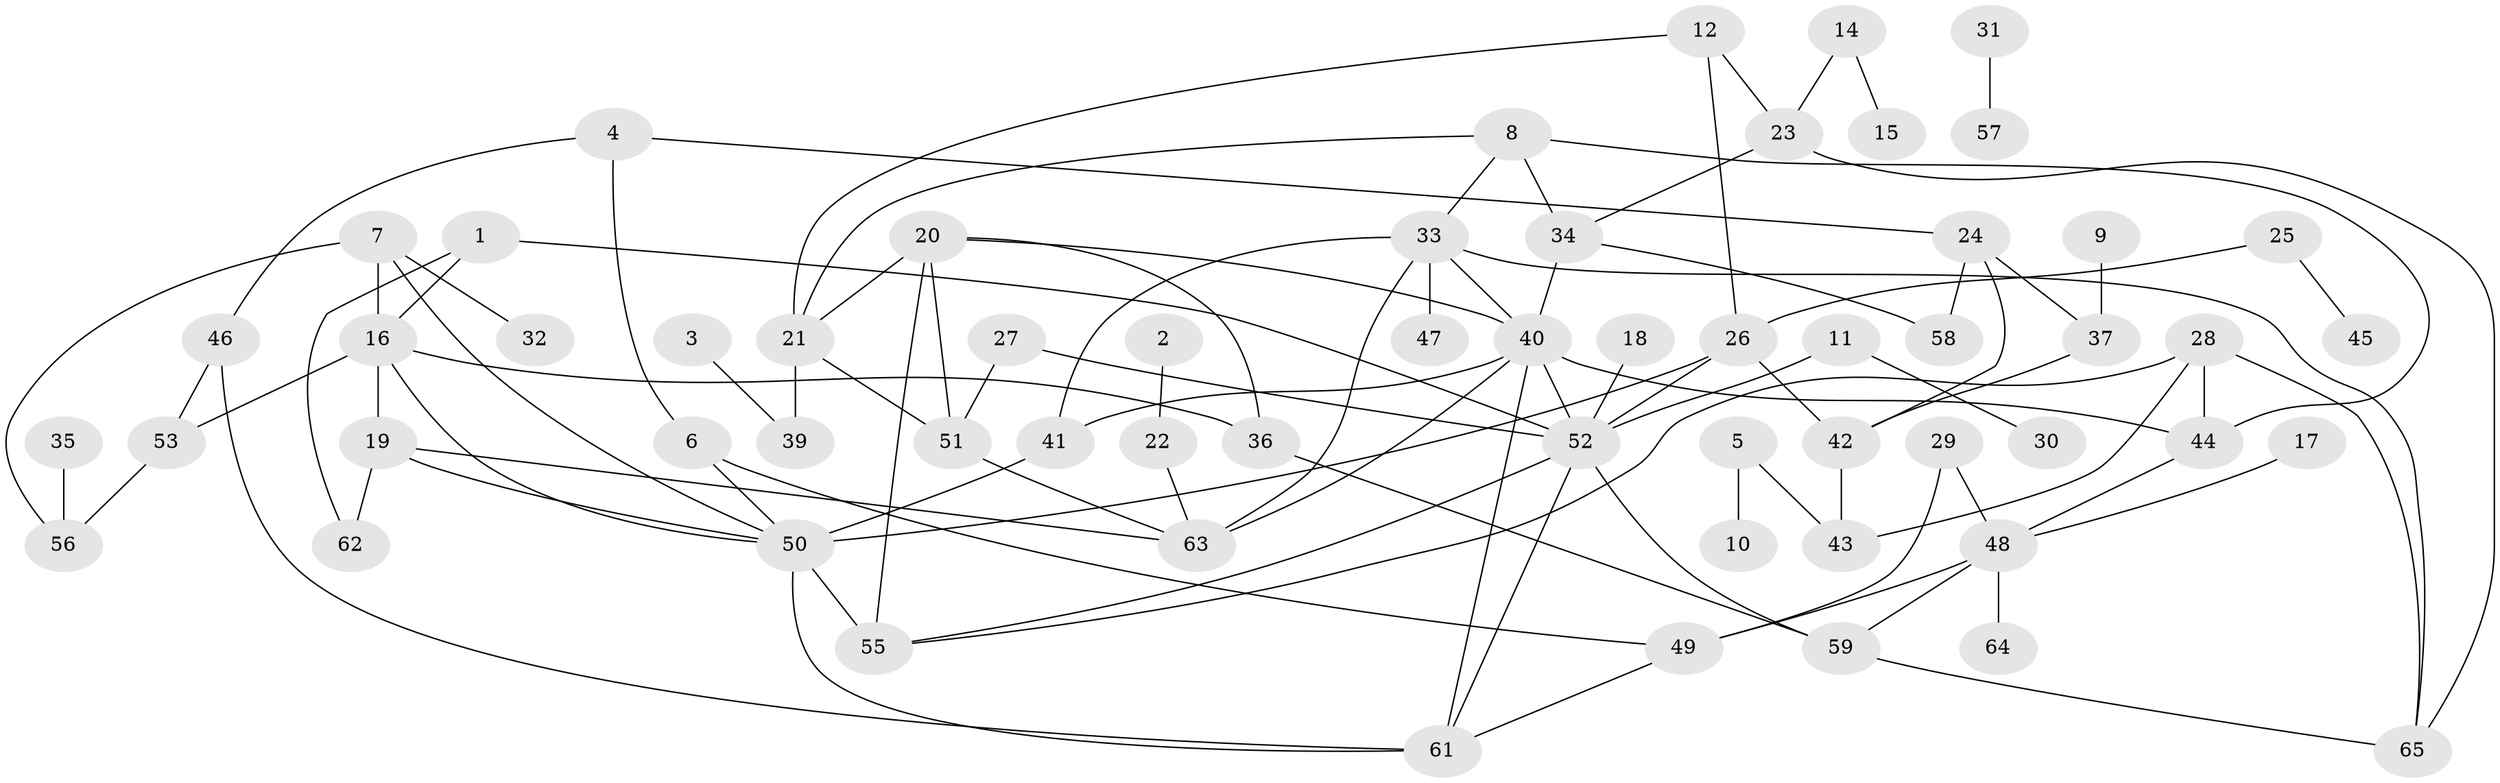 // original degree distribution, {3: 0.16304347826086957, 1: 0.2608695652173913, 2: 0.2391304347826087, 6: 0.043478260869565216, 5: 0.09782608695652174, 4: 0.14130434782608695, 7: 0.010869565217391304, 0: 0.03260869565217391, 9: 0.010869565217391304}
// Generated by graph-tools (version 1.1) at 2025/35/03/04/25 23:35:45]
// undirected, 61 vertices, 96 edges
graph export_dot {
  node [color=gray90,style=filled];
  1;
  2;
  3;
  4;
  5;
  6;
  7;
  8;
  9;
  10;
  11;
  12;
  14;
  15;
  16;
  17;
  18;
  19;
  20;
  21;
  22;
  23;
  24;
  25;
  26;
  27;
  28;
  29;
  30;
  31;
  32;
  33;
  34;
  35;
  36;
  37;
  39;
  40;
  41;
  42;
  43;
  44;
  45;
  46;
  47;
  48;
  49;
  50;
  51;
  52;
  53;
  55;
  56;
  57;
  58;
  59;
  61;
  62;
  63;
  64;
  65;
  1 -- 16 [weight=1.0];
  1 -- 52 [weight=1.0];
  1 -- 62 [weight=1.0];
  2 -- 22 [weight=1.0];
  3 -- 39 [weight=1.0];
  4 -- 6 [weight=1.0];
  4 -- 24 [weight=1.0];
  4 -- 46 [weight=1.0];
  5 -- 10 [weight=1.0];
  5 -- 43 [weight=1.0];
  6 -- 49 [weight=1.0];
  6 -- 50 [weight=1.0];
  7 -- 16 [weight=1.0];
  7 -- 32 [weight=1.0];
  7 -- 50 [weight=1.0];
  7 -- 56 [weight=1.0];
  8 -- 21 [weight=1.0];
  8 -- 33 [weight=1.0];
  8 -- 34 [weight=1.0];
  8 -- 44 [weight=1.0];
  9 -- 37 [weight=1.0];
  11 -- 30 [weight=1.0];
  11 -- 52 [weight=1.0];
  12 -- 21 [weight=1.0];
  12 -- 23 [weight=1.0];
  12 -- 26 [weight=1.0];
  14 -- 15 [weight=1.0];
  14 -- 23 [weight=1.0];
  16 -- 19 [weight=1.0];
  16 -- 36 [weight=1.0];
  16 -- 50 [weight=1.0];
  16 -- 53 [weight=1.0];
  17 -- 48 [weight=1.0];
  18 -- 52 [weight=1.0];
  19 -- 50 [weight=1.0];
  19 -- 62 [weight=1.0];
  19 -- 63 [weight=1.0];
  20 -- 21 [weight=1.0];
  20 -- 36 [weight=1.0];
  20 -- 40 [weight=1.0];
  20 -- 51 [weight=1.0];
  20 -- 55 [weight=1.0];
  21 -- 39 [weight=1.0];
  21 -- 51 [weight=1.0];
  22 -- 63 [weight=1.0];
  23 -- 34 [weight=1.0];
  23 -- 65 [weight=1.0];
  24 -- 37 [weight=1.0];
  24 -- 42 [weight=1.0];
  24 -- 58 [weight=1.0];
  25 -- 26 [weight=1.0];
  25 -- 45 [weight=1.0];
  26 -- 42 [weight=1.0];
  26 -- 50 [weight=1.0];
  26 -- 52 [weight=1.0];
  27 -- 51 [weight=1.0];
  27 -- 52 [weight=1.0];
  28 -- 43 [weight=1.0];
  28 -- 44 [weight=1.0];
  28 -- 55 [weight=1.0];
  28 -- 65 [weight=1.0];
  29 -- 48 [weight=1.0];
  29 -- 49 [weight=1.0];
  31 -- 57 [weight=1.0];
  33 -- 40 [weight=1.0];
  33 -- 41 [weight=1.0];
  33 -- 47 [weight=1.0];
  33 -- 63 [weight=2.0];
  33 -- 65 [weight=1.0];
  34 -- 40 [weight=1.0];
  34 -- 58 [weight=1.0];
  35 -- 56 [weight=1.0];
  36 -- 59 [weight=1.0];
  37 -- 42 [weight=1.0];
  40 -- 41 [weight=1.0];
  40 -- 44 [weight=1.0];
  40 -- 52 [weight=1.0];
  40 -- 61 [weight=1.0];
  40 -- 63 [weight=1.0];
  41 -- 50 [weight=1.0];
  42 -- 43 [weight=1.0];
  44 -- 48 [weight=1.0];
  46 -- 53 [weight=1.0];
  46 -- 61 [weight=1.0];
  48 -- 49 [weight=1.0];
  48 -- 59 [weight=1.0];
  48 -- 64 [weight=1.0];
  49 -- 61 [weight=1.0];
  50 -- 55 [weight=2.0];
  50 -- 61 [weight=1.0];
  51 -- 63 [weight=1.0];
  52 -- 55 [weight=1.0];
  52 -- 59 [weight=1.0];
  52 -- 61 [weight=1.0];
  53 -- 56 [weight=1.0];
  59 -- 65 [weight=1.0];
}
